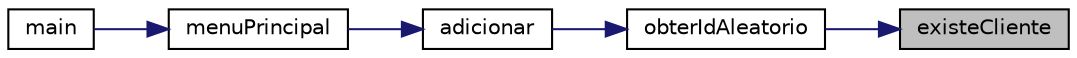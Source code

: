 digraph "existeCliente"
{
 // LATEX_PDF_SIZE
  edge [fontname="Helvetica",fontsize="10",labelfontname="Helvetica",labelfontsize="10"];
  node [fontname="Helvetica",fontsize="10",shape=record];
  rankdir="RL";
  Node1 [label="existeCliente",height=0.2,width=0.4,color="black", fillcolor="grey75", style="filled", fontcolor="black",tooltip="função que verifica se existe cliente"];
  Node1 -> Node2 [dir="back",color="midnightblue",fontsize="10",style="solid"];
  Node2 [label="obterIdAleatorio",height=0.2,width=0.4,color="black", fillcolor="white", style="filled",URL="$Cliente_8c.html#a0b0a7cfa55c16f954cae709a1223b2aa",tooltip="Obter um id aleatorio."];
  Node2 -> Node3 [dir="back",color="midnightblue",fontsize="10",style="solid"];
  Node3 [label="adicionar",height=0.2,width=0.4,color="black", fillcolor="white", style="filled",URL="$Cliente_8c.html#ad89f212646caf83baa49f642d41ccddf",tooltip="Funcao para pedir dados do cliente."];
  Node3 -> Node4 [dir="back",color="midnightblue",fontsize="10",style="solid"];
  Node4 [label="menuPrincipal",height=0.2,width=0.4,color="black", fillcolor="white", style="filled",URL="$ListaLigada_8c.html#a0bb74a8b4a29008967c6d101ddd60701",tooltip="Função que imprime o menu do programa."];
  Node4 -> Node5 [dir="back",color="midnightblue",fontsize="10",style="solid"];
  Node5 [label="main",height=0.2,width=0.4,color="black", fillcolor="white", style="filled",URL="$main_8c.html#a0ddf1224851353fc92bfbff6f499fa97",tooltip="Função principal que vai correr outras funções como (Ler base de dados / Menu Principal / Guardar Bas..."];
}
